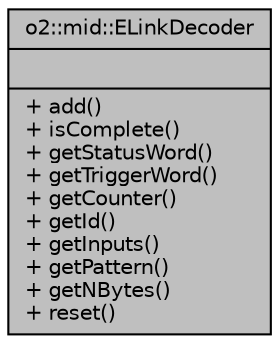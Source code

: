 digraph "o2::mid::ELinkDecoder"
{
 // INTERACTIVE_SVG=YES
  bgcolor="transparent";
  edge [fontname="Helvetica",fontsize="10",labelfontname="Helvetica",labelfontsize="10"];
  node [fontname="Helvetica",fontsize="10",shape=record];
  Node1 [label="{o2::mid::ELinkDecoder\n||+ add()\l+ isComplete()\l+ getStatusWord()\l+ getTriggerWord()\l+ getCounter()\l+ getId()\l+ getInputs()\l+ getPattern()\l+ getNBytes()\l+ reset()\l}",height=0.2,width=0.4,color="black", fillcolor="grey75", style="filled", fontcolor="black"];
}
